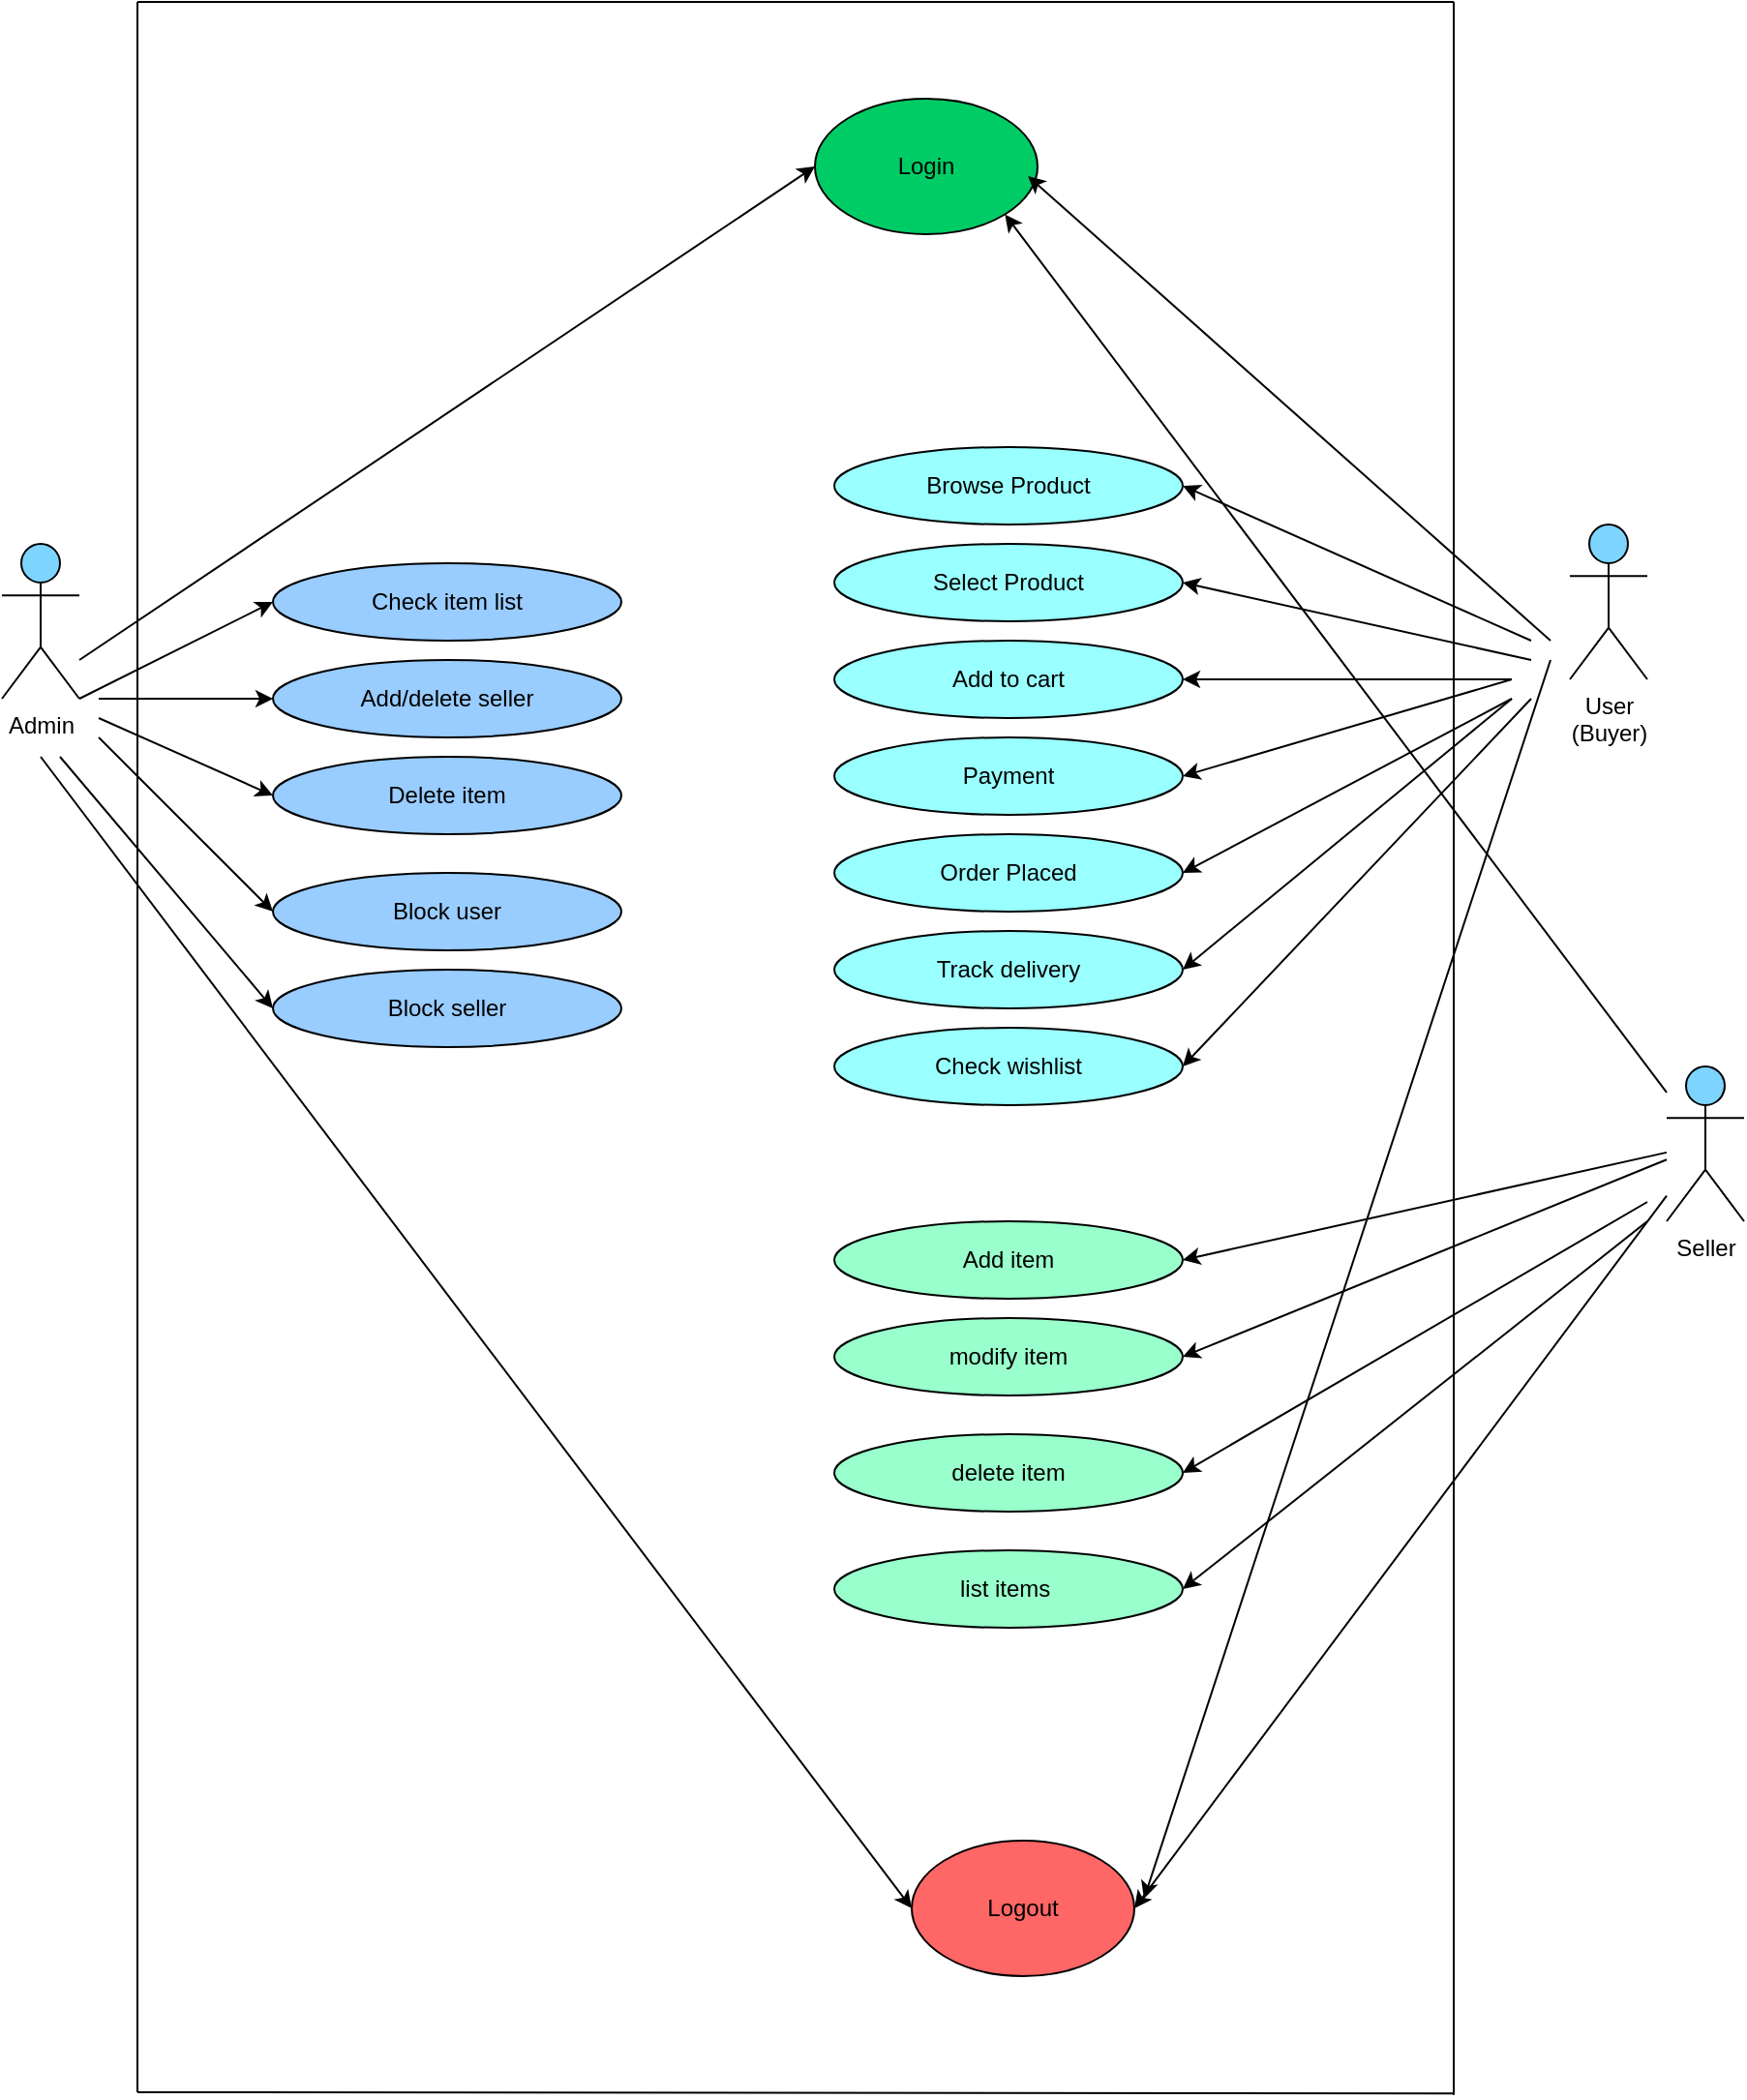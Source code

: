<mxfile version="24.2.5" type="device">
  <diagram name="Page-1" id="QMDHpE79dYfYAJZwSF09">
    <mxGraphModel dx="1560" dy="2092" grid="1" gridSize="10" guides="1" tooltips="1" connect="1" arrows="1" fold="1" page="1" pageScale="1" pageWidth="850" pageHeight="1100" math="0" shadow="0">
      <root>
        <mxCell id="0" />
        <mxCell id="1" parent="0" />
        <mxCell id="ZLyVGKCCBGNe5Eu13ANb-1" value="Admin" style="shape=umlActor;verticalLabelPosition=bottom;verticalAlign=top;html=1;outlineConnect=0;fillColor=#7DD4FF;" parent="1" vertex="1">
          <mxGeometry x="50" y="80" width="40" height="80" as="geometry" />
        </mxCell>
        <mxCell id="ZLyVGKCCBGNe5Eu13ANb-2" value="User&lt;div&gt;(Buyer)&lt;/div&gt;" style="shape=umlActor;verticalLabelPosition=bottom;verticalAlign=top;html=1;outlineConnect=0;fillColor=#7DD4FF;" parent="1" vertex="1">
          <mxGeometry x="860" y="70" width="40" height="80" as="geometry" />
        </mxCell>
        <mxCell id="ZLyVGKCCBGNe5Eu13ANb-4" value="Seller" style="shape=umlActor;verticalLabelPosition=bottom;verticalAlign=top;html=1;outlineConnect=0;fillColor=#7DD4FF;" parent="1" vertex="1">
          <mxGeometry x="910" y="350" width="40" height="80" as="geometry" />
        </mxCell>
        <mxCell id="ZLyVGKCCBGNe5Eu13ANb-6" value="Login" style="ellipse;whiteSpace=wrap;html=1;fillColor=#00CC66;" parent="1" vertex="1">
          <mxGeometry x="470" y="-150" width="115" height="70" as="geometry" />
        </mxCell>
        <mxCell id="ZLyVGKCCBGNe5Eu13ANb-7" value="Logout" style="ellipse;whiteSpace=wrap;html=1;fillColor=#FF6666;" parent="1" vertex="1">
          <mxGeometry x="520" y="750" width="115" height="70" as="geometry" />
        </mxCell>
        <mxCell id="ZLyVGKCCBGNe5Eu13ANb-11" value="Check item list" style="ellipse;whiteSpace=wrap;html=1;fillColor=#99CCFF;" parent="1" vertex="1">
          <mxGeometry x="190" y="90" width="180" height="40" as="geometry" />
        </mxCell>
        <mxCell id="ZLyVGKCCBGNe5Eu13ANb-12" value="Add/delete seller" style="ellipse;whiteSpace=wrap;html=1;fillColor=#99CCFF;" parent="1" vertex="1">
          <mxGeometry x="190" y="140" width="180" height="40" as="geometry" />
        </mxCell>
        <mxCell id="ZLyVGKCCBGNe5Eu13ANb-13" value="Delete item" style="ellipse;whiteSpace=wrap;html=1;fillColor=#99CCFF;" parent="1" vertex="1">
          <mxGeometry x="190" y="190" width="180" height="40" as="geometry" />
        </mxCell>
        <mxCell id="ZLyVGKCCBGNe5Eu13ANb-14" value="Block user" style="ellipse;whiteSpace=wrap;html=1;fillColor=#99CCFF;" parent="1" vertex="1">
          <mxGeometry x="190" y="250" width="180" height="40" as="geometry" />
        </mxCell>
        <mxCell id="ZLyVGKCCBGNe5Eu13ANb-16" value="Select Product" style="ellipse;whiteSpace=wrap;html=1;fillColor=#99FFFF;" parent="1" vertex="1">
          <mxGeometry x="480" y="80" width="180" height="40" as="geometry" />
        </mxCell>
        <mxCell id="ZLyVGKCCBGNe5Eu13ANb-17" value="Payment" style="ellipse;whiteSpace=wrap;html=1;fillColor=#99FFFF;" parent="1" vertex="1">
          <mxGeometry x="480" y="180" width="180" height="40" as="geometry" />
        </mxCell>
        <mxCell id="ZLyVGKCCBGNe5Eu13ANb-18" value="Add to cart" style="ellipse;whiteSpace=wrap;html=1;fillColor=#99FFFF;" parent="1" vertex="1">
          <mxGeometry x="480" y="130" width="180" height="40" as="geometry" />
        </mxCell>
        <mxCell id="ZLyVGKCCBGNe5Eu13ANb-19" value="Order Placed" style="ellipse;whiteSpace=wrap;html=1;fillColor=#99FFFF;" parent="1" vertex="1">
          <mxGeometry x="480" y="230" width="180" height="40" as="geometry" />
        </mxCell>
        <mxCell id="ZLyVGKCCBGNe5Eu13ANb-20" value="Track delivery" style="ellipse;whiteSpace=wrap;html=1;fillColor=#99FFFF;" parent="1" vertex="1">
          <mxGeometry x="480" y="280" width="180" height="40" as="geometry" />
        </mxCell>
        <mxCell id="ZLyVGKCCBGNe5Eu13ANb-21" value="Check wishlist" style="ellipse;whiteSpace=wrap;html=1;fillColor=#99FFFF;" parent="1" vertex="1">
          <mxGeometry x="480" y="330" width="180" height="40" as="geometry" />
        </mxCell>
        <mxCell id="ZLyVGKCCBGNe5Eu13ANb-22" value="Browse Product" style="ellipse;whiteSpace=wrap;html=1;fillColor=#99FFFF;" parent="1" vertex="1">
          <mxGeometry x="480" y="30" width="180" height="40" as="geometry" />
        </mxCell>
        <mxCell id="ZLyVGKCCBGNe5Eu13ANb-23" value="Add item" style="ellipse;whiteSpace=wrap;html=1;fillColor=#99FFCC;" parent="1" vertex="1">
          <mxGeometry x="480" y="430" width="180" height="40" as="geometry" />
        </mxCell>
        <mxCell id="ZLyVGKCCBGNe5Eu13ANb-24" value="delete item" style="ellipse;whiteSpace=wrap;html=1;fillColor=#99FFCC;" parent="1" vertex="1">
          <mxGeometry x="480" y="540" width="180" height="40" as="geometry" />
        </mxCell>
        <mxCell id="ZLyVGKCCBGNe5Eu13ANb-25" value="" style="endArrow=classic;html=1;rounded=0;entryX=0;entryY=0.5;entryDx=0;entryDy=0;" parent="1" target="ZLyVGKCCBGNe5Eu13ANb-6" edge="1">
          <mxGeometry width="50" height="50" relative="1" as="geometry">
            <mxPoint x="90" y="140" as="sourcePoint" />
            <mxPoint x="540" y="130" as="targetPoint" />
          </mxGeometry>
        </mxCell>
        <mxCell id="ZLyVGKCCBGNe5Eu13ANb-27" value="" style="endArrow=classic;html=1;rounded=0;entryX=1;entryY=1;entryDx=0;entryDy=0;" parent="1" source="ZLyVGKCCBGNe5Eu13ANb-4" target="ZLyVGKCCBGNe5Eu13ANb-6" edge="1">
          <mxGeometry width="50" height="50" relative="1" as="geometry">
            <mxPoint x="490" y="390" as="sourcePoint" />
            <mxPoint x="580" y="-90" as="targetPoint" />
          </mxGeometry>
        </mxCell>
        <mxCell id="ZLyVGKCCBGNe5Eu13ANb-29" value="" style="endArrow=classic;html=1;rounded=0;entryX=0.957;entryY=0.571;entryDx=0;entryDy=0;entryPerimeter=0;" parent="1" target="ZLyVGKCCBGNe5Eu13ANb-6" edge="1">
          <mxGeometry width="50" height="50" relative="1" as="geometry">
            <mxPoint x="850" y="130" as="sourcePoint" />
            <mxPoint x="580" y="90" as="targetPoint" />
          </mxGeometry>
        </mxCell>
        <mxCell id="ZLyVGKCCBGNe5Eu13ANb-30" value="" style="endArrow=classic;html=1;rounded=0;entryX=0;entryY=0.5;entryDx=0;entryDy=0;" parent="1" target="ZLyVGKCCBGNe5Eu13ANb-7" edge="1">
          <mxGeometry width="50" height="50" relative="1" as="geometry">
            <mxPoint x="70" y="190" as="sourcePoint" />
            <mxPoint x="580" y="470" as="targetPoint" />
          </mxGeometry>
        </mxCell>
        <mxCell id="ZLyVGKCCBGNe5Eu13ANb-31" value="" style="endArrow=classic;html=1;rounded=0;entryX=1;entryY=0.5;entryDx=0;entryDy=0;" parent="1" source="ZLyVGKCCBGNe5Eu13ANb-4" target="ZLyVGKCCBGNe5Eu13ANb-7" edge="1">
          <mxGeometry width="50" height="50" relative="1" as="geometry">
            <mxPoint x="280" y="480" as="sourcePoint" />
            <mxPoint x="330" y="430" as="targetPoint" />
          </mxGeometry>
        </mxCell>
        <mxCell id="ZLyVGKCCBGNe5Eu13ANb-32" value="" style="endArrow=classic;html=1;rounded=0;" parent="1" edge="1">
          <mxGeometry width="50" height="50" relative="1" as="geometry">
            <mxPoint x="850" y="140" as="sourcePoint" />
            <mxPoint x="640" y="780" as="targetPoint" />
          </mxGeometry>
        </mxCell>
        <mxCell id="ZLyVGKCCBGNe5Eu13ANb-33" value="" style="endArrow=classic;html=1;rounded=0;exitX=1;exitY=1;exitDx=0;exitDy=0;exitPerimeter=0;entryX=0;entryY=0.5;entryDx=0;entryDy=0;" parent="1" source="ZLyVGKCCBGNe5Eu13ANb-1" target="ZLyVGKCCBGNe5Eu13ANb-11" edge="1">
          <mxGeometry width="50" height="50" relative="1" as="geometry">
            <mxPoint x="510" y="140" as="sourcePoint" />
            <mxPoint x="560" y="90" as="targetPoint" />
          </mxGeometry>
        </mxCell>
        <mxCell id="ZLyVGKCCBGNe5Eu13ANb-34" value="" style="endArrow=classic;html=1;rounded=0;entryX=0;entryY=0.5;entryDx=0;entryDy=0;" parent="1" target="ZLyVGKCCBGNe5Eu13ANb-12" edge="1">
          <mxGeometry width="50" height="50" relative="1" as="geometry">
            <mxPoint x="100" y="160" as="sourcePoint" />
            <mxPoint x="560" y="90" as="targetPoint" />
          </mxGeometry>
        </mxCell>
        <mxCell id="ZLyVGKCCBGNe5Eu13ANb-35" value="" style="endArrow=classic;html=1;rounded=0;entryX=0;entryY=0.5;entryDx=0;entryDy=0;" parent="1" target="ZLyVGKCCBGNe5Eu13ANb-13" edge="1">
          <mxGeometry width="50" height="50" relative="1" as="geometry">
            <mxPoint x="100" y="170" as="sourcePoint" />
            <mxPoint x="560" y="90" as="targetPoint" />
          </mxGeometry>
        </mxCell>
        <mxCell id="ZLyVGKCCBGNe5Eu13ANb-36" value="" style="endArrow=classic;html=1;rounded=0;entryX=0;entryY=0.5;entryDx=0;entryDy=0;" parent="1" target="ZLyVGKCCBGNe5Eu13ANb-14" edge="1">
          <mxGeometry width="50" height="50" relative="1" as="geometry">
            <mxPoint x="100" y="180" as="sourcePoint" />
            <mxPoint x="560" y="90" as="targetPoint" />
          </mxGeometry>
        </mxCell>
        <mxCell id="ZLyVGKCCBGNe5Eu13ANb-37" value="" style="endArrow=classic;html=1;rounded=0;entryX=1;entryY=0.5;entryDx=0;entryDy=0;" parent="1" target="ZLyVGKCCBGNe5Eu13ANb-22" edge="1">
          <mxGeometry width="50" height="50" relative="1" as="geometry">
            <mxPoint x="840" y="130" as="sourcePoint" />
            <mxPoint x="660" y="150" as="targetPoint" />
          </mxGeometry>
        </mxCell>
        <mxCell id="ZLyVGKCCBGNe5Eu13ANb-38" value="" style="endArrow=classic;html=1;rounded=0;entryX=1;entryY=0.5;entryDx=0;entryDy=0;" parent="1" target="ZLyVGKCCBGNe5Eu13ANb-16" edge="1">
          <mxGeometry width="50" height="50" relative="1" as="geometry">
            <mxPoint x="840" y="140" as="sourcePoint" />
            <mxPoint x="660" y="150" as="targetPoint" />
          </mxGeometry>
        </mxCell>
        <mxCell id="ZLyVGKCCBGNe5Eu13ANb-39" value="" style="endArrow=classic;html=1;rounded=0;" parent="1" edge="1">
          <mxGeometry width="50" height="50" relative="1" as="geometry">
            <mxPoint x="830" y="150" as="sourcePoint" />
            <mxPoint x="660" y="150" as="targetPoint" />
          </mxGeometry>
        </mxCell>
        <mxCell id="ZLyVGKCCBGNe5Eu13ANb-40" value="" style="endArrow=classic;html=1;rounded=0;entryX=1;entryY=0.5;entryDx=0;entryDy=0;" parent="1" target="ZLyVGKCCBGNe5Eu13ANb-17" edge="1">
          <mxGeometry width="50" height="50" relative="1" as="geometry">
            <mxPoint x="830" y="150" as="sourcePoint" />
            <mxPoint x="660" y="150" as="targetPoint" />
          </mxGeometry>
        </mxCell>
        <mxCell id="ZLyVGKCCBGNe5Eu13ANb-41" value="" style="endArrow=classic;html=1;rounded=0;entryX=1;entryY=0.5;entryDx=0;entryDy=0;" parent="1" target="ZLyVGKCCBGNe5Eu13ANb-19" edge="1">
          <mxGeometry width="50" height="50" relative="1" as="geometry">
            <mxPoint x="830" y="160" as="sourcePoint" />
            <mxPoint x="660" y="150" as="targetPoint" />
          </mxGeometry>
        </mxCell>
        <mxCell id="ZLyVGKCCBGNe5Eu13ANb-42" value="" style="endArrow=classic;html=1;rounded=0;entryX=1;entryY=0.5;entryDx=0;entryDy=0;" parent="1" target="ZLyVGKCCBGNe5Eu13ANb-20" edge="1">
          <mxGeometry width="50" height="50" relative="1" as="geometry">
            <mxPoint x="830" y="160" as="sourcePoint" />
            <mxPoint x="660" y="150" as="targetPoint" />
          </mxGeometry>
        </mxCell>
        <mxCell id="ZLyVGKCCBGNe5Eu13ANb-43" value="" style="endArrow=classic;html=1;rounded=0;entryX=1;entryY=0.5;entryDx=0;entryDy=0;" parent="1" target="ZLyVGKCCBGNe5Eu13ANb-21" edge="1">
          <mxGeometry width="50" height="50" relative="1" as="geometry">
            <mxPoint x="840" y="160" as="sourcePoint" />
            <mxPoint x="660" y="150" as="targetPoint" />
          </mxGeometry>
        </mxCell>
        <mxCell id="ZLyVGKCCBGNe5Eu13ANb-44" value="" style="endArrow=classic;html=1;rounded=0;entryX=1;entryY=0.5;entryDx=0;entryDy=0;" parent="1" source="ZLyVGKCCBGNe5Eu13ANb-4" target="ZLyVGKCCBGNe5Eu13ANb-23" edge="1">
          <mxGeometry width="50" height="50" relative="1" as="geometry">
            <mxPoint x="610" y="510" as="sourcePoint" />
            <mxPoint x="660" y="460" as="targetPoint" />
          </mxGeometry>
        </mxCell>
        <mxCell id="ZLyVGKCCBGNe5Eu13ANb-45" value="modify item" style="ellipse;whiteSpace=wrap;html=1;fillColor=#99FFCC;" parent="1" vertex="1">
          <mxGeometry x="480" y="480" width="180" height="40" as="geometry" />
        </mxCell>
        <mxCell id="ZLyVGKCCBGNe5Eu13ANb-47" value="list items&amp;nbsp;" style="ellipse;whiteSpace=wrap;html=1;fillColor=#99FFCC;" parent="1" vertex="1">
          <mxGeometry x="480" y="600" width="180" height="40" as="geometry" />
        </mxCell>
        <mxCell id="ZLyVGKCCBGNe5Eu13ANb-48" value="" style="endArrow=classic;html=1;rounded=0;entryX=1;entryY=0.5;entryDx=0;entryDy=0;" parent="1" source="ZLyVGKCCBGNe5Eu13ANb-4" target="ZLyVGKCCBGNe5Eu13ANb-45" edge="1">
          <mxGeometry width="50" height="50" relative="1" as="geometry">
            <mxPoint x="610" y="470" as="sourcePoint" />
            <mxPoint x="660" y="420" as="targetPoint" />
          </mxGeometry>
        </mxCell>
        <mxCell id="ZLyVGKCCBGNe5Eu13ANb-49" value="" style="endArrow=classic;html=1;rounded=0;entryX=1;entryY=0.5;entryDx=0;entryDy=0;" parent="1" target="ZLyVGKCCBGNe5Eu13ANb-24" edge="1">
          <mxGeometry width="50" height="50" relative="1" as="geometry">
            <mxPoint x="900" y="420" as="sourcePoint" />
            <mxPoint x="660" y="420" as="targetPoint" />
          </mxGeometry>
        </mxCell>
        <mxCell id="ZLyVGKCCBGNe5Eu13ANb-50" value="" style="endArrow=classic;html=1;rounded=0;entryX=1;entryY=0.5;entryDx=0;entryDy=0;" parent="1" target="ZLyVGKCCBGNe5Eu13ANb-47" edge="1">
          <mxGeometry width="50" height="50" relative="1" as="geometry">
            <mxPoint x="900" y="430" as="sourcePoint" />
            <mxPoint x="660" y="420" as="targetPoint" />
          </mxGeometry>
        </mxCell>
        <mxCell id="N-vdITuaXZbwvD52uM81-3" value="Block seller" style="ellipse;whiteSpace=wrap;html=1;fillColor=#99CCFF;" parent="1" vertex="1">
          <mxGeometry x="190" y="300" width="180" height="40" as="geometry" />
        </mxCell>
        <mxCell id="N-vdITuaXZbwvD52uM81-4" value="" style="endArrow=classic;html=1;rounded=0;entryX=0;entryY=0.5;entryDx=0;entryDy=0;" parent="1" target="N-vdITuaXZbwvD52uM81-3" edge="1">
          <mxGeometry width="50" height="50" relative="1" as="geometry">
            <mxPoint x="80" y="190" as="sourcePoint" />
            <mxPoint x="430" y="200" as="targetPoint" />
          </mxGeometry>
        </mxCell>
        <mxCell id="v6_NGK3nHxJqWe2oys9s-2" value="" style="endArrow=none;html=1;rounded=0;" edge="1" parent="1">
          <mxGeometry width="50" height="50" relative="1" as="geometry">
            <mxPoint x="120" y="-200" as="sourcePoint" />
            <mxPoint x="800" y="-200" as="targetPoint" />
          </mxGeometry>
        </mxCell>
        <mxCell id="v6_NGK3nHxJqWe2oys9s-3" value="" style="endArrow=none;html=1;rounded=0;" edge="1" parent="1">
          <mxGeometry width="50" height="50" relative="1" as="geometry">
            <mxPoint x="120" y="880" as="sourcePoint" />
            <mxPoint x="800" y="880.667" as="targetPoint" />
          </mxGeometry>
        </mxCell>
        <mxCell id="v6_NGK3nHxJqWe2oys9s-4" value="" style="endArrow=none;html=1;rounded=0;" edge="1" parent="1">
          <mxGeometry width="50" height="50" relative="1" as="geometry">
            <mxPoint x="800" y="881.333" as="sourcePoint" />
            <mxPoint x="800" y="-200" as="targetPoint" />
          </mxGeometry>
        </mxCell>
        <mxCell id="v6_NGK3nHxJqWe2oys9s-5" value="" style="endArrow=none;html=1;rounded=0;" edge="1" parent="1">
          <mxGeometry width="50" height="50" relative="1" as="geometry">
            <mxPoint x="120" y="880" as="sourcePoint" />
            <mxPoint x="120" y="-200" as="targetPoint" />
          </mxGeometry>
        </mxCell>
      </root>
    </mxGraphModel>
  </diagram>
</mxfile>
